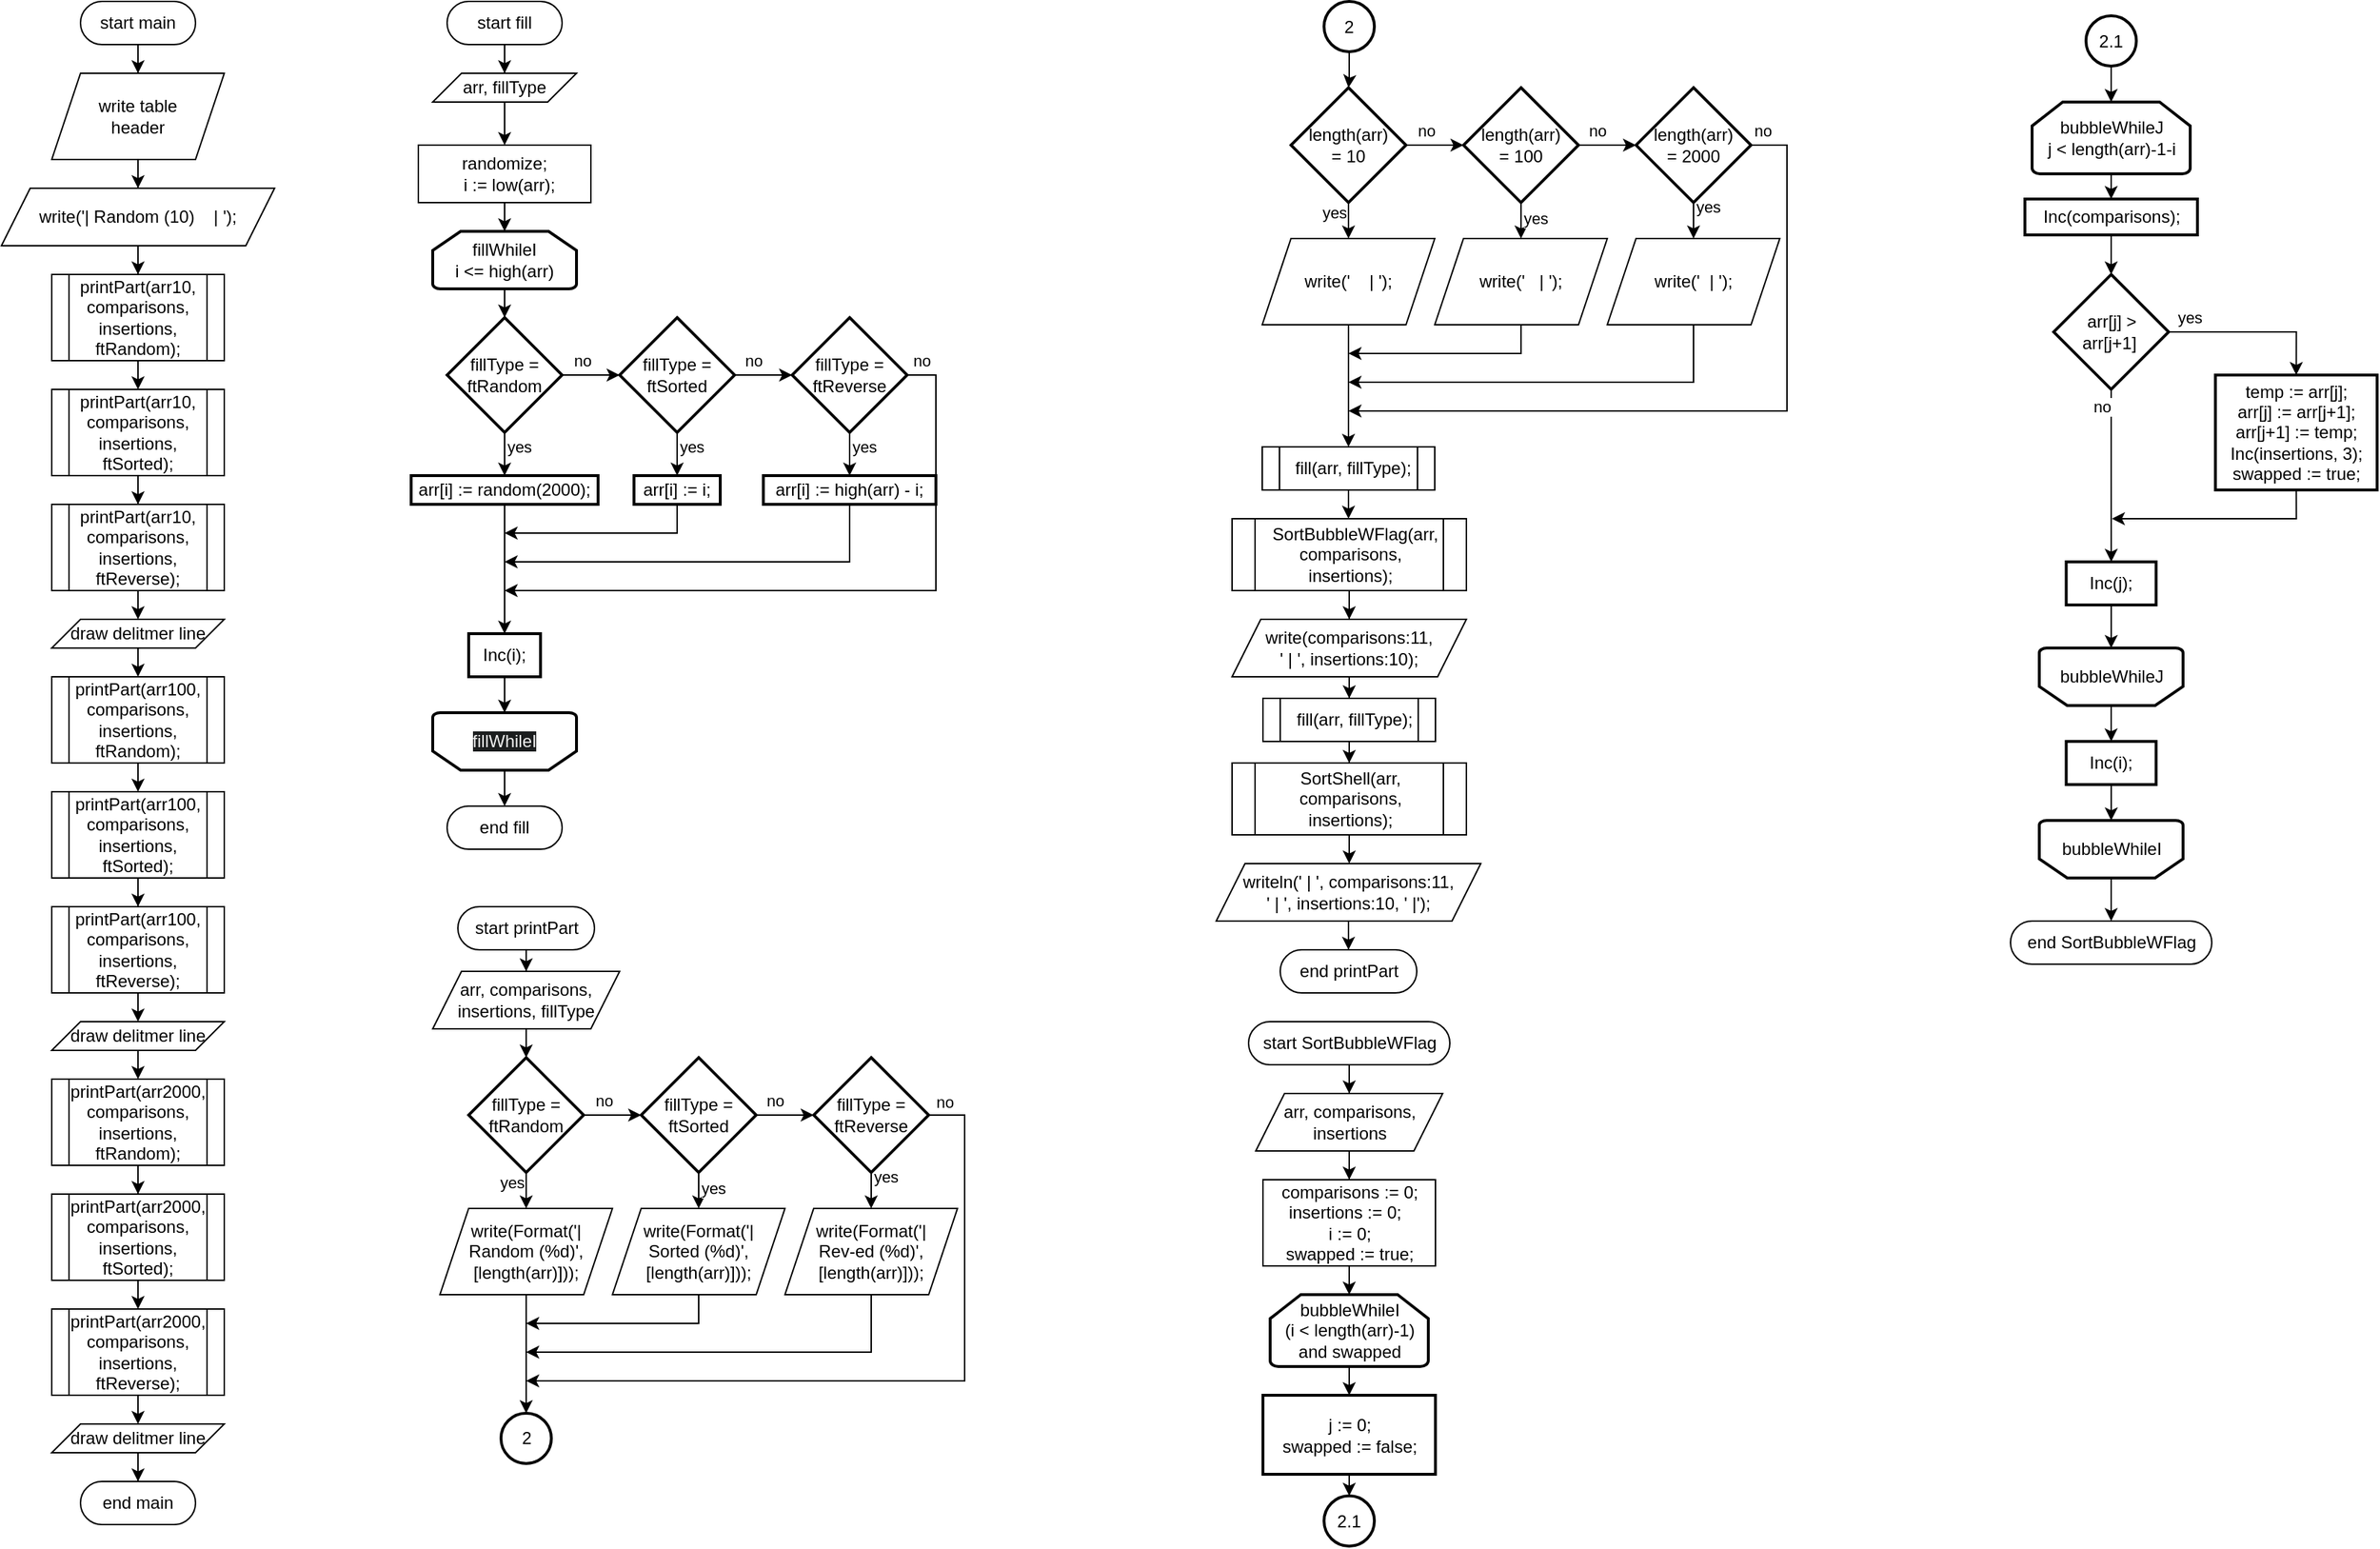 <mxfile version="24.7.17">
  <diagram name="Page-1" id="1vEHx4_HzecGvx-od_U_">
    <mxGraphModel dx="1640" dy="1351" grid="1" gridSize="10" guides="1" tooltips="1" connect="1" arrows="1" fold="1" page="1" pageScale="1" pageWidth="850" pageHeight="1100" math="0" shadow="0">
      <root>
        <mxCell id="0" />
        <mxCell id="1" parent="0" />
        <mxCell id="7Oa1Ej6_2Gg9YlCHLcrd-3" value="" style="edgeStyle=orthogonalEdgeStyle;rounded=0;orthogonalLoop=1;jettySize=auto;html=1;" edge="1" parent="1" source="7Oa1Ej6_2Gg9YlCHLcrd-1" target="7Oa1Ej6_2Gg9YlCHLcrd-2">
          <mxGeometry relative="1" as="geometry" />
        </mxCell>
        <mxCell id="7Oa1Ej6_2Gg9YlCHLcrd-1" value="start main" style="html=1;dashed=0;whiteSpace=wrap;shape=mxgraph.dfd.start" vertex="1" parent="1">
          <mxGeometry x="65" y="20" width="80" height="30" as="geometry" />
        </mxCell>
        <mxCell id="7Oa1Ej6_2Gg9YlCHLcrd-5" value="" style="edgeStyle=orthogonalEdgeStyle;rounded=0;orthogonalLoop=1;jettySize=auto;html=1;" edge="1" parent="1" source="7Oa1Ej6_2Gg9YlCHLcrd-2" target="7Oa1Ej6_2Gg9YlCHLcrd-4">
          <mxGeometry relative="1" as="geometry" />
        </mxCell>
        <mxCell id="7Oa1Ej6_2Gg9YlCHLcrd-2" value="write table&lt;div&gt;header&lt;/div&gt;" style="shape=parallelogram;perimeter=parallelogramPerimeter;whiteSpace=wrap;html=1;fixedSize=1;" vertex="1" parent="1">
          <mxGeometry x="45" y="70" width="120" height="60" as="geometry" />
        </mxCell>
        <mxCell id="7Oa1Ej6_2Gg9YlCHLcrd-34" value="" style="edgeStyle=orthogonalEdgeStyle;rounded=0;orthogonalLoop=1;jettySize=auto;html=1;" edge="1" parent="1" source="7Oa1Ej6_2Gg9YlCHLcrd-4" target="7Oa1Ej6_2Gg9YlCHLcrd-33">
          <mxGeometry relative="1" as="geometry" />
        </mxCell>
        <mxCell id="7Oa1Ej6_2Gg9YlCHLcrd-4" value="&lt;div&gt;write(&#39;| Random (10)&amp;nbsp; &amp;nbsp; | &#39;);&lt;/div&gt;" style="shape=parallelogram;perimeter=parallelogramPerimeter;whiteSpace=wrap;html=1;fixedSize=1;" vertex="1" parent="1">
          <mxGeometry x="10" y="150" width="190" height="40" as="geometry" />
        </mxCell>
        <mxCell id="7Oa1Ej6_2Gg9YlCHLcrd-33" value="&lt;div&gt;printPart(arr10, comparisons, insertions, ftRandom);&lt;/div&gt;" style="shape=process;whiteSpace=wrap;html=1;backgroundOutline=1;" vertex="1" parent="1">
          <mxGeometry x="45" y="210" width="120" height="60" as="geometry" />
        </mxCell>
        <mxCell id="7Oa1Ej6_2Gg9YlCHLcrd-35" value="" style="edgeStyle=orthogonalEdgeStyle;rounded=0;orthogonalLoop=1;jettySize=auto;html=1;entryX=0.5;entryY=0;entryDx=0;entryDy=0;" edge="1" parent="1" target="7Oa1Ej6_2Gg9YlCHLcrd-36">
          <mxGeometry relative="1" as="geometry">
            <mxPoint x="105" y="270" as="sourcePoint" />
          </mxGeometry>
        </mxCell>
        <mxCell id="7Oa1Ej6_2Gg9YlCHLcrd-52" value="" style="edgeStyle=orthogonalEdgeStyle;rounded=0;orthogonalLoop=1;jettySize=auto;html=1;" edge="1" parent="1" source="7Oa1Ej6_2Gg9YlCHLcrd-36" target="7Oa1Ej6_2Gg9YlCHLcrd-38">
          <mxGeometry relative="1" as="geometry" />
        </mxCell>
        <mxCell id="7Oa1Ej6_2Gg9YlCHLcrd-36" value="&lt;div&gt;printPart(arr10, comparisons, insertions, ftSorted);&lt;/div&gt;" style="shape=process;whiteSpace=wrap;html=1;backgroundOutline=1;" vertex="1" parent="1">
          <mxGeometry x="45" y="290" width="120" height="60" as="geometry" />
        </mxCell>
        <mxCell id="7Oa1Ej6_2Gg9YlCHLcrd-64" style="edgeStyle=orthogonalEdgeStyle;rounded=0;orthogonalLoop=1;jettySize=auto;html=1;exitX=0.5;exitY=1;exitDx=0;exitDy=0;entryX=0.5;entryY=0;entryDx=0;entryDy=0;" edge="1" parent="1" source="7Oa1Ej6_2Gg9YlCHLcrd-38" target="7Oa1Ej6_2Gg9YlCHLcrd-62">
          <mxGeometry relative="1" as="geometry" />
        </mxCell>
        <mxCell id="7Oa1Ej6_2Gg9YlCHLcrd-38" value="&lt;div&gt;printPart(arr10, comparisons, insertions, ftReverse);&lt;/div&gt;" style="shape=process;whiteSpace=wrap;html=1;backgroundOutline=1;" vertex="1" parent="1">
          <mxGeometry x="45" y="370" width="120" height="60" as="geometry" />
        </mxCell>
        <mxCell id="7Oa1Ej6_2Gg9YlCHLcrd-40" value="&lt;div&gt;printPart(arr100, comparisons, insertions, ftRandom);&lt;/div&gt;" style="shape=process;whiteSpace=wrap;html=1;backgroundOutline=1;" vertex="1" parent="1">
          <mxGeometry x="45" y="490" width="120" height="60" as="geometry" />
        </mxCell>
        <mxCell id="7Oa1Ej6_2Gg9YlCHLcrd-59" value="" style="edgeStyle=orthogonalEdgeStyle;rounded=0;orthogonalLoop=1;jettySize=auto;html=1;" edge="1" parent="1" source="7Oa1Ej6_2Gg9YlCHLcrd-42" target="7Oa1Ej6_2Gg9YlCHLcrd-44">
          <mxGeometry relative="1" as="geometry" />
        </mxCell>
        <mxCell id="7Oa1Ej6_2Gg9YlCHLcrd-42" value="&lt;div&gt;printPart(arr100, comparisons, insertions, ftSorted);&lt;/div&gt;" style="shape=process;whiteSpace=wrap;html=1;backgroundOutline=1;" vertex="1" parent="1">
          <mxGeometry x="45" y="570" width="120" height="60" as="geometry" />
        </mxCell>
        <mxCell id="7Oa1Ej6_2Gg9YlCHLcrd-44" value="&lt;div&gt;printPart(arr100, comparisons, insertions, ftReverse);&lt;/div&gt;" style="shape=process;whiteSpace=wrap;html=1;backgroundOutline=1;" vertex="1" parent="1">
          <mxGeometry x="45" y="650" width="120" height="60" as="geometry" />
        </mxCell>
        <mxCell id="7Oa1Ej6_2Gg9YlCHLcrd-61" value="" style="edgeStyle=orthogonalEdgeStyle;rounded=0;orthogonalLoop=1;jettySize=auto;html=1;" edge="1" parent="1" source="7Oa1Ej6_2Gg9YlCHLcrd-46" target="7Oa1Ej6_2Gg9YlCHLcrd-48">
          <mxGeometry relative="1" as="geometry" />
        </mxCell>
        <mxCell id="7Oa1Ej6_2Gg9YlCHLcrd-46" value="&lt;div&gt;printPart(arr2000, comparisons, insertions, ftRandom);&lt;/div&gt;" style="shape=process;whiteSpace=wrap;html=1;backgroundOutline=1;" vertex="1" parent="1">
          <mxGeometry x="45" y="770" width="120" height="60" as="geometry" />
        </mxCell>
        <mxCell id="7Oa1Ej6_2Gg9YlCHLcrd-71" style="edgeStyle=orthogonalEdgeStyle;rounded=0;orthogonalLoop=1;jettySize=auto;html=1;exitX=0.5;exitY=1;exitDx=0;exitDy=0;entryX=0.5;entryY=0;entryDx=0;entryDy=0;" edge="1" parent="1" source="7Oa1Ej6_2Gg9YlCHLcrd-48" target="7Oa1Ej6_2Gg9YlCHLcrd-50">
          <mxGeometry relative="1" as="geometry" />
        </mxCell>
        <mxCell id="7Oa1Ej6_2Gg9YlCHLcrd-48" value="&lt;div&gt;printPart(arr2000, comparisons, insertions, ftSorted);&lt;/div&gt;" style="shape=process;whiteSpace=wrap;html=1;backgroundOutline=1;" vertex="1" parent="1">
          <mxGeometry x="45" y="850" width="120" height="60" as="geometry" />
        </mxCell>
        <mxCell id="7Oa1Ej6_2Gg9YlCHLcrd-70" style="edgeStyle=orthogonalEdgeStyle;rounded=0;orthogonalLoop=1;jettySize=auto;html=1;exitX=0.5;exitY=1;exitDx=0;exitDy=0;entryX=0.5;entryY=0;entryDx=0;entryDy=0;" edge="1" parent="1" source="7Oa1Ej6_2Gg9YlCHLcrd-50" target="7Oa1Ej6_2Gg9YlCHLcrd-69">
          <mxGeometry relative="1" as="geometry" />
        </mxCell>
        <mxCell id="7Oa1Ej6_2Gg9YlCHLcrd-50" value="&lt;div&gt;printPart(arr2000, comparisons, insertions, ftReverse);&lt;/div&gt;" style="shape=process;whiteSpace=wrap;html=1;backgroundOutline=1;" vertex="1" parent="1">
          <mxGeometry x="45" y="930" width="120" height="60" as="geometry" />
        </mxCell>
        <mxCell id="7Oa1Ej6_2Gg9YlCHLcrd-51" style="edgeStyle=orthogonalEdgeStyle;rounded=0;orthogonalLoop=1;jettySize=auto;html=1;exitX=0.5;exitY=1;exitDx=0;exitDy=0;" edge="1" parent="1" source="7Oa1Ej6_2Gg9YlCHLcrd-36" target="7Oa1Ej6_2Gg9YlCHLcrd-36">
          <mxGeometry relative="1" as="geometry" />
        </mxCell>
        <mxCell id="7Oa1Ej6_2Gg9YlCHLcrd-58" style="edgeStyle=orthogonalEdgeStyle;rounded=0;orthogonalLoop=1;jettySize=auto;html=1;exitX=0.5;exitY=1;exitDx=0;exitDy=0;entryX=0.5;entryY=0;entryDx=0;entryDy=0;" edge="1" parent="1" target="7Oa1Ej6_2Gg9YlCHLcrd-42">
          <mxGeometry relative="1" as="geometry">
            <mxPoint x="105" y="550" as="sourcePoint" />
          </mxGeometry>
        </mxCell>
        <mxCell id="7Oa1Ej6_2Gg9YlCHLcrd-65" style="edgeStyle=orthogonalEdgeStyle;rounded=0;orthogonalLoop=1;jettySize=auto;html=1;exitX=0.5;exitY=1;exitDx=0;exitDy=0;entryX=0.5;entryY=0;entryDx=0;entryDy=0;" edge="1" parent="1" source="7Oa1Ej6_2Gg9YlCHLcrd-62" target="7Oa1Ej6_2Gg9YlCHLcrd-40">
          <mxGeometry relative="1" as="geometry" />
        </mxCell>
        <mxCell id="7Oa1Ej6_2Gg9YlCHLcrd-62" value="draw delitmer line" style="shape=parallelogram;perimeter=parallelogramPerimeter;whiteSpace=wrap;html=1;fixedSize=1;" vertex="1" parent="1">
          <mxGeometry x="45" y="450" width="120" height="20" as="geometry" />
        </mxCell>
        <mxCell id="7Oa1Ej6_2Gg9YlCHLcrd-68" style="edgeStyle=orthogonalEdgeStyle;rounded=0;orthogonalLoop=1;jettySize=auto;html=1;exitX=0.5;exitY=1;exitDx=0;exitDy=0;entryX=0.5;entryY=0;entryDx=0;entryDy=0;" edge="1" parent="1" source="7Oa1Ej6_2Gg9YlCHLcrd-66" target="7Oa1Ej6_2Gg9YlCHLcrd-46">
          <mxGeometry relative="1" as="geometry" />
        </mxCell>
        <mxCell id="7Oa1Ej6_2Gg9YlCHLcrd-66" value="draw delitmer line" style="shape=parallelogram;perimeter=parallelogramPerimeter;whiteSpace=wrap;html=1;fixedSize=1;" vertex="1" parent="1">
          <mxGeometry x="45" y="730" width="120" height="20" as="geometry" />
        </mxCell>
        <mxCell id="7Oa1Ej6_2Gg9YlCHLcrd-67" style="edgeStyle=orthogonalEdgeStyle;rounded=0;orthogonalLoop=1;jettySize=auto;html=1;exitX=0.5;exitY=1;exitDx=0;exitDy=0;entryX=0.5;entryY=0;entryDx=0;entryDy=0;" edge="1" parent="1" source="7Oa1Ej6_2Gg9YlCHLcrd-44" target="7Oa1Ej6_2Gg9YlCHLcrd-66">
          <mxGeometry relative="1" as="geometry" />
        </mxCell>
        <mxCell id="7Oa1Ej6_2Gg9YlCHLcrd-73" value="" style="edgeStyle=orthogonalEdgeStyle;rounded=0;orthogonalLoop=1;jettySize=auto;html=1;" edge="1" parent="1" source="7Oa1Ej6_2Gg9YlCHLcrd-69" target="7Oa1Ej6_2Gg9YlCHLcrd-72">
          <mxGeometry relative="1" as="geometry" />
        </mxCell>
        <mxCell id="7Oa1Ej6_2Gg9YlCHLcrd-69" value="draw delitmer line" style="shape=parallelogram;perimeter=parallelogramPerimeter;whiteSpace=wrap;html=1;fixedSize=1;" vertex="1" parent="1">
          <mxGeometry x="45" y="1010" width="120" height="20" as="geometry" />
        </mxCell>
        <mxCell id="7Oa1Ej6_2Gg9YlCHLcrd-72" value="end main" style="html=1;dashed=0;whiteSpace=wrap;shape=mxgraph.dfd.start" vertex="1" parent="1">
          <mxGeometry x="65" y="1050" width="80" height="30" as="geometry" />
        </mxCell>
        <mxCell id="7Oa1Ej6_2Gg9YlCHLcrd-77" value="" style="edgeStyle=orthogonalEdgeStyle;rounded=0;orthogonalLoop=1;jettySize=auto;html=1;" edge="1" parent="1" source="7Oa1Ej6_2Gg9YlCHLcrd-109" target="7Oa1Ej6_2Gg9YlCHLcrd-76">
          <mxGeometry relative="1" as="geometry" />
        </mxCell>
        <mxCell id="7Oa1Ej6_2Gg9YlCHLcrd-74" value="start fill" style="html=1;dashed=0;whiteSpace=wrap;shape=mxgraph.dfd.start" vertex="1" parent="1">
          <mxGeometry x="320" y="20" width="80" height="30" as="geometry" />
        </mxCell>
        <mxCell id="7Oa1Ej6_2Gg9YlCHLcrd-75" value="end fill" style="html=1;dashed=0;whiteSpace=wrap;shape=mxgraph.dfd.start" vertex="1" parent="1">
          <mxGeometry x="320" y="580" width="80" height="30" as="geometry" />
        </mxCell>
        <mxCell id="7Oa1Ej6_2Gg9YlCHLcrd-80" value="" style="edgeStyle=orthogonalEdgeStyle;rounded=0;orthogonalLoop=1;jettySize=auto;html=1;" edge="1" parent="1" source="7Oa1Ej6_2Gg9YlCHLcrd-76" target="7Oa1Ej6_2Gg9YlCHLcrd-79">
          <mxGeometry relative="1" as="geometry" />
        </mxCell>
        <mxCell id="7Oa1Ej6_2Gg9YlCHLcrd-76" value="randomize;&lt;div&gt;&lt;div&gt;&amp;nbsp; i := low(arr);&lt;/div&gt;&lt;/div&gt;" style="whiteSpace=wrap;html=1;dashed=0;" vertex="1" parent="1">
          <mxGeometry x="300" y="120" width="120" height="40" as="geometry" />
        </mxCell>
        <mxCell id="7Oa1Ej6_2Gg9YlCHLcrd-86" value="" style="edgeStyle=orthogonalEdgeStyle;rounded=0;orthogonalLoop=1;jettySize=auto;html=1;" edge="1" parent="1" source="7Oa1Ej6_2Gg9YlCHLcrd-79" target="7Oa1Ej6_2Gg9YlCHLcrd-85">
          <mxGeometry relative="1" as="geometry" />
        </mxCell>
        <mxCell id="7Oa1Ej6_2Gg9YlCHLcrd-79" value="&lt;div&gt;fillWhileI&lt;/div&gt;&lt;div&gt;i &amp;lt;= high(arr)&lt;/div&gt;" style="strokeWidth=2;html=1;shape=mxgraph.flowchart.loop_limit;whiteSpace=wrap;" vertex="1" parent="1">
          <mxGeometry x="310" y="180" width="100" height="40" as="geometry" />
        </mxCell>
        <mxCell id="7Oa1Ej6_2Gg9YlCHLcrd-84" value="" style="group" vertex="1" connectable="0" parent="1">
          <mxGeometry x="310" y="515" width="100" height="40" as="geometry" />
        </mxCell>
        <mxCell id="7Oa1Ej6_2Gg9YlCHLcrd-81" value="" style="strokeWidth=2;html=1;shape=mxgraph.flowchart.loop_limit;whiteSpace=wrap;rotation=-180;" vertex="1" parent="7Oa1Ej6_2Gg9YlCHLcrd-84">
          <mxGeometry width="100" height="40" as="geometry" />
        </mxCell>
        <mxCell id="7Oa1Ej6_2Gg9YlCHLcrd-82" value="&lt;span style=&quot;color: rgb(240, 240, 240); font-family: Helvetica; font-size: 12px; font-style: normal; font-variant-ligatures: normal; font-variant-caps: normal; font-weight: 400; letter-spacing: normal; orphans: 2; text-indent: 0px; text-transform: none; widows: 2; word-spacing: 0px; -webkit-text-stroke-width: 0px; white-space: normal; background-color: rgb(27, 29, 30); text-decoration-thickness: initial; text-decoration-style: initial; text-decoration-color: initial; float: none; display: inline !important;&quot;&gt;fillWhileI&lt;/span&gt;" style="text;whiteSpace=wrap;html=1;align=center;verticalAlign=middle;" vertex="1" parent="7Oa1Ej6_2Gg9YlCHLcrd-84">
          <mxGeometry width="100" height="40" as="geometry" />
        </mxCell>
        <mxCell id="7Oa1Ej6_2Gg9YlCHLcrd-88" value="yes" style="edgeStyle=orthogonalEdgeStyle;rounded=0;orthogonalLoop=1;jettySize=auto;html=1;" edge="1" parent="1" source="7Oa1Ej6_2Gg9YlCHLcrd-85" target="7Oa1Ej6_2Gg9YlCHLcrd-87">
          <mxGeometry x="0.2" y="10" relative="1" as="geometry">
            <mxPoint as="offset" />
          </mxGeometry>
        </mxCell>
        <mxCell id="7Oa1Ej6_2Gg9YlCHLcrd-90" value="no" style="edgeStyle=orthogonalEdgeStyle;rounded=0;orthogonalLoop=1;jettySize=auto;html=1;" edge="1" parent="1" source="7Oa1Ej6_2Gg9YlCHLcrd-85" target="7Oa1Ej6_2Gg9YlCHLcrd-89">
          <mxGeometry x="-0.333" y="10" relative="1" as="geometry">
            <mxPoint as="offset" />
          </mxGeometry>
        </mxCell>
        <mxCell id="7Oa1Ej6_2Gg9YlCHLcrd-85" value="fillType =&lt;div&gt;&lt;span style=&quot;background-color: initial;&quot;&gt;ftRandom&lt;/span&gt;&lt;/div&gt;" style="rhombus;whiteSpace=wrap;html=1;strokeWidth=2;" vertex="1" parent="1">
          <mxGeometry x="320" y="240" width="80" height="80" as="geometry" />
        </mxCell>
        <mxCell id="7Oa1Ej6_2Gg9YlCHLcrd-101" value="" style="edgeStyle=orthogonalEdgeStyle;rounded=0;orthogonalLoop=1;jettySize=auto;html=1;" edge="1" parent="1" source="7Oa1Ej6_2Gg9YlCHLcrd-87" target="7Oa1Ej6_2Gg9YlCHLcrd-100">
          <mxGeometry relative="1" as="geometry" />
        </mxCell>
        <mxCell id="7Oa1Ej6_2Gg9YlCHLcrd-87" value="arr[i] := random(2000);" style="whiteSpace=wrap;html=1;strokeWidth=2;" vertex="1" parent="1">
          <mxGeometry x="295" y="350" width="130" height="20" as="geometry" />
        </mxCell>
        <mxCell id="7Oa1Ej6_2Gg9YlCHLcrd-92" value="" style="edgeStyle=orthogonalEdgeStyle;rounded=0;orthogonalLoop=1;jettySize=auto;html=1;" edge="1" parent="1" source="7Oa1Ej6_2Gg9YlCHLcrd-89" target="7Oa1Ej6_2Gg9YlCHLcrd-91">
          <mxGeometry relative="1" as="geometry" />
        </mxCell>
        <mxCell id="7Oa1Ej6_2Gg9YlCHLcrd-97" value="no" style="edgeLabel;html=1;align=center;verticalAlign=middle;resizable=0;points=[];" vertex="1" connectable="0" parent="7Oa1Ej6_2Gg9YlCHLcrd-92">
          <mxGeometry x="-0.356" y="-3" relative="1" as="geometry">
            <mxPoint y="-13" as="offset" />
          </mxGeometry>
        </mxCell>
        <mxCell id="7Oa1Ej6_2Gg9YlCHLcrd-94" value="" style="edgeStyle=orthogonalEdgeStyle;rounded=0;orthogonalLoop=1;jettySize=auto;html=1;" edge="1" parent="1" source="7Oa1Ej6_2Gg9YlCHLcrd-89" target="7Oa1Ej6_2Gg9YlCHLcrd-93">
          <mxGeometry relative="1" as="geometry" />
        </mxCell>
        <mxCell id="7Oa1Ej6_2Gg9YlCHLcrd-98" value="yes" style="edgeLabel;html=1;align=center;verticalAlign=middle;resizable=0;points=[];" vertex="1" connectable="0" parent="7Oa1Ej6_2Gg9YlCHLcrd-94">
          <mxGeometry x="-0.831" y="1" relative="1" as="geometry">
            <mxPoint x="9" y="6" as="offset" />
          </mxGeometry>
        </mxCell>
        <mxCell id="7Oa1Ej6_2Gg9YlCHLcrd-89" value="fillType =&lt;div&gt;ftSorted&lt;br&gt;&lt;/div&gt;" style="rhombus;whiteSpace=wrap;html=1;strokeWidth=2;" vertex="1" parent="1">
          <mxGeometry x="440" y="240" width="80" height="80" as="geometry" />
        </mxCell>
        <mxCell id="7Oa1Ej6_2Gg9YlCHLcrd-96" value="" style="edgeStyle=orthogonalEdgeStyle;rounded=0;orthogonalLoop=1;jettySize=auto;html=1;" edge="1" parent="1" source="7Oa1Ej6_2Gg9YlCHLcrd-91" target="7Oa1Ej6_2Gg9YlCHLcrd-95">
          <mxGeometry relative="1" as="geometry" />
        </mxCell>
        <mxCell id="7Oa1Ej6_2Gg9YlCHLcrd-99" value="yes" style="edgeLabel;html=1;align=center;verticalAlign=middle;resizable=0;points=[];" vertex="1" connectable="0" parent="7Oa1Ej6_2Gg9YlCHLcrd-96">
          <mxGeometry x="0.277" y="2" relative="1" as="geometry">
            <mxPoint x="8" y="-2" as="offset" />
          </mxGeometry>
        </mxCell>
        <mxCell id="7Oa1Ej6_2Gg9YlCHLcrd-110" style="edgeStyle=orthogonalEdgeStyle;rounded=0;orthogonalLoop=1;jettySize=auto;html=1;exitX=1;exitY=0.5;exitDx=0;exitDy=0;" edge="1" parent="1" source="7Oa1Ej6_2Gg9YlCHLcrd-91">
          <mxGeometry relative="1" as="geometry">
            <mxPoint x="360" y="430" as="targetPoint" />
            <Array as="points">
              <mxPoint x="660" y="280" />
              <mxPoint x="660" y="430" />
            </Array>
          </mxGeometry>
        </mxCell>
        <mxCell id="7Oa1Ej6_2Gg9YlCHLcrd-160" value="no" style="edgeLabel;html=1;align=center;verticalAlign=middle;resizable=0;points=[];" vertex="1" connectable="0" parent="7Oa1Ej6_2Gg9YlCHLcrd-110">
          <mxGeometry x="-0.96" y="-2" relative="1" as="geometry">
            <mxPoint y="-12" as="offset" />
          </mxGeometry>
        </mxCell>
        <mxCell id="7Oa1Ej6_2Gg9YlCHLcrd-91" value="fillType =&lt;div&gt;ftReverse&lt;br&gt;&lt;/div&gt;" style="rhombus;whiteSpace=wrap;html=1;strokeWidth=2;" vertex="1" parent="1">
          <mxGeometry x="560" y="240" width="80" height="80" as="geometry" />
        </mxCell>
        <mxCell id="7Oa1Ej6_2Gg9YlCHLcrd-102" style="edgeStyle=orthogonalEdgeStyle;rounded=0;orthogonalLoop=1;jettySize=auto;html=1;exitX=0.5;exitY=1;exitDx=0;exitDy=0;" edge="1" parent="1" source="7Oa1Ej6_2Gg9YlCHLcrd-93">
          <mxGeometry relative="1" as="geometry">
            <mxPoint x="360" y="390" as="targetPoint" />
            <Array as="points">
              <mxPoint x="480" y="390" />
            </Array>
          </mxGeometry>
        </mxCell>
        <mxCell id="7Oa1Ej6_2Gg9YlCHLcrd-93" value="arr[i] := i;" style="whiteSpace=wrap;html=1;strokeWidth=2;" vertex="1" parent="1">
          <mxGeometry x="450" y="350" width="60" height="20" as="geometry" />
        </mxCell>
        <mxCell id="7Oa1Ej6_2Gg9YlCHLcrd-103" style="edgeStyle=orthogonalEdgeStyle;rounded=0;orthogonalLoop=1;jettySize=auto;html=1;exitX=0.5;exitY=1;exitDx=0;exitDy=0;" edge="1" parent="1" source="7Oa1Ej6_2Gg9YlCHLcrd-95">
          <mxGeometry relative="1" as="geometry">
            <mxPoint x="360" y="410" as="targetPoint" />
            <Array as="points">
              <mxPoint x="600" y="410" />
            </Array>
          </mxGeometry>
        </mxCell>
        <mxCell id="7Oa1Ej6_2Gg9YlCHLcrd-95" value="arr[i] := high(arr) - i;" style="whiteSpace=wrap;html=1;strokeWidth=2;" vertex="1" parent="1">
          <mxGeometry x="540" y="350" width="120" height="20" as="geometry" />
        </mxCell>
        <mxCell id="7Oa1Ej6_2Gg9YlCHLcrd-104" value="" style="edgeStyle=orthogonalEdgeStyle;rounded=0;orthogonalLoop=1;jettySize=auto;html=1;" edge="1" parent="1" source="7Oa1Ej6_2Gg9YlCHLcrd-100" target="7Oa1Ej6_2Gg9YlCHLcrd-82">
          <mxGeometry relative="1" as="geometry" />
        </mxCell>
        <mxCell id="7Oa1Ej6_2Gg9YlCHLcrd-100" value="Inc(i);" style="whiteSpace=wrap;html=1;strokeWidth=2;" vertex="1" parent="1">
          <mxGeometry x="335" y="460" width="50" height="30" as="geometry" />
        </mxCell>
        <mxCell id="7Oa1Ej6_2Gg9YlCHLcrd-105" value="" style="edgeStyle=orthogonalEdgeStyle;rounded=0;orthogonalLoop=1;jettySize=auto;html=1;" edge="1" parent="1" source="7Oa1Ej6_2Gg9YlCHLcrd-82" target="7Oa1Ej6_2Gg9YlCHLcrd-75">
          <mxGeometry relative="1" as="geometry" />
        </mxCell>
        <mxCell id="7Oa1Ej6_2Gg9YlCHLcrd-112" value="" style="edgeStyle=orthogonalEdgeStyle;rounded=0;orthogonalLoop=1;jettySize=auto;html=1;" edge="1" parent="1" source="7Oa1Ej6_2Gg9YlCHLcrd-106" target="7Oa1Ej6_2Gg9YlCHLcrd-111">
          <mxGeometry relative="1" as="geometry" />
        </mxCell>
        <mxCell id="7Oa1Ej6_2Gg9YlCHLcrd-106" value="start printPart" style="html=1;dashed=0;whiteSpace=wrap;shape=mxgraph.dfd.start" vertex="1" parent="1">
          <mxGeometry x="327.5" y="650" width="95" height="30" as="geometry" />
        </mxCell>
        <mxCell id="7Oa1Ej6_2Gg9YlCHLcrd-107" value="end printPart" style="html=1;dashed=0;whiteSpace=wrap;shape=mxgraph.dfd.start" vertex="1" parent="1">
          <mxGeometry x="899.5" y="680" width="95" height="30" as="geometry" />
        </mxCell>
        <mxCell id="7Oa1Ej6_2Gg9YlCHLcrd-108" value="" style="edgeStyle=orthogonalEdgeStyle;rounded=0;orthogonalLoop=1;jettySize=auto;html=1;" edge="1" parent="1" source="7Oa1Ej6_2Gg9YlCHLcrd-74" target="7Oa1Ej6_2Gg9YlCHLcrd-109">
          <mxGeometry relative="1" as="geometry">
            <mxPoint x="360" y="50" as="sourcePoint" />
            <mxPoint x="365" y="171" as="targetPoint" />
          </mxGeometry>
        </mxCell>
        <mxCell id="7Oa1Ej6_2Gg9YlCHLcrd-109" value="arr,&amp;nbsp;fillType" style="shape=parallelogram;perimeter=parallelogramPerimeter;whiteSpace=wrap;html=1;fixedSize=1;" vertex="1" parent="1">
          <mxGeometry x="310" y="70" width="100" height="20" as="geometry" />
        </mxCell>
        <mxCell id="7Oa1Ej6_2Gg9YlCHLcrd-133" value="" style="edgeStyle=orthogonalEdgeStyle;rounded=0;orthogonalLoop=1;jettySize=auto;html=1;" edge="1" parent="1" source="7Oa1Ej6_2Gg9YlCHLcrd-111" target="7Oa1Ej6_2Gg9YlCHLcrd-115">
          <mxGeometry relative="1" as="geometry" />
        </mxCell>
        <mxCell id="7Oa1Ej6_2Gg9YlCHLcrd-111" value="arr,&amp;nbsp;comparisons, insertions, fillType" style="shape=parallelogram;perimeter=parallelogramPerimeter;whiteSpace=wrap;html=1;fixedSize=1;" vertex="1" parent="1">
          <mxGeometry x="310" y="695" width="130" height="40" as="geometry" />
        </mxCell>
        <mxCell id="7Oa1Ej6_2Gg9YlCHLcrd-113" value="yes" style="edgeStyle=orthogonalEdgeStyle;rounded=0;orthogonalLoop=1;jettySize=auto;html=1;entryX=0.5;entryY=0;entryDx=0;entryDy=0;" edge="1" parent="1" source="7Oa1Ej6_2Gg9YlCHLcrd-115" target="7Oa1Ej6_2Gg9YlCHLcrd-134">
          <mxGeometry x="0.2" y="10" relative="1" as="geometry">
            <mxPoint as="offset" />
            <mxPoint x="375" y="865" as="targetPoint" />
          </mxGeometry>
        </mxCell>
        <mxCell id="7Oa1Ej6_2Gg9YlCHLcrd-114" value="no" style="edgeStyle=orthogonalEdgeStyle;rounded=0;orthogonalLoop=1;jettySize=auto;html=1;" edge="1" parent="1" source="7Oa1Ej6_2Gg9YlCHLcrd-115" target="7Oa1Ej6_2Gg9YlCHLcrd-122">
          <mxGeometry x="-0.333" y="10" relative="1" as="geometry">
            <mxPoint as="offset" />
          </mxGeometry>
        </mxCell>
        <mxCell id="7Oa1Ej6_2Gg9YlCHLcrd-115" value="fillType =&lt;div&gt;&lt;span style=&quot;background-color: initial;&quot;&gt;ftRandom&lt;/span&gt;&lt;/div&gt;" style="rhombus;whiteSpace=wrap;html=1;strokeWidth=2;" vertex="1" parent="1">
          <mxGeometry x="335" y="755" width="80" height="80" as="geometry" />
        </mxCell>
        <mxCell id="7Oa1Ej6_2Gg9YlCHLcrd-118" value="" style="edgeStyle=orthogonalEdgeStyle;rounded=0;orthogonalLoop=1;jettySize=auto;html=1;" edge="1" parent="1" source="7Oa1Ej6_2Gg9YlCHLcrd-122" target="7Oa1Ej6_2Gg9YlCHLcrd-126">
          <mxGeometry relative="1" as="geometry" />
        </mxCell>
        <mxCell id="7Oa1Ej6_2Gg9YlCHLcrd-119" value="no" style="edgeLabel;html=1;align=center;verticalAlign=middle;resizable=0;points=[];" vertex="1" connectable="0" parent="7Oa1Ej6_2Gg9YlCHLcrd-118">
          <mxGeometry x="-0.356" y="-3" relative="1" as="geometry">
            <mxPoint y="-13" as="offset" />
          </mxGeometry>
        </mxCell>
        <mxCell id="7Oa1Ej6_2Gg9YlCHLcrd-120" value="" style="edgeStyle=orthogonalEdgeStyle;rounded=0;orthogonalLoop=1;jettySize=auto;html=1;entryX=0.5;entryY=0;entryDx=0;entryDy=0;" edge="1" parent="1" source="7Oa1Ej6_2Gg9YlCHLcrd-122" target="7Oa1Ej6_2Gg9YlCHLcrd-136">
          <mxGeometry relative="1" as="geometry">
            <mxPoint x="495" y="865" as="targetPoint" />
          </mxGeometry>
        </mxCell>
        <mxCell id="7Oa1Ej6_2Gg9YlCHLcrd-121" value="yes" style="edgeLabel;html=1;align=center;verticalAlign=middle;resizable=0;points=[];" vertex="1" connectable="0" parent="7Oa1Ej6_2Gg9YlCHLcrd-120">
          <mxGeometry x="-0.831" y="1" relative="1" as="geometry">
            <mxPoint x="9" y="6" as="offset" />
          </mxGeometry>
        </mxCell>
        <mxCell id="7Oa1Ej6_2Gg9YlCHLcrd-122" value="fillType =&lt;div&gt;ftSorted&lt;br&gt;&lt;/div&gt;" style="rhombus;whiteSpace=wrap;html=1;strokeWidth=2;" vertex="1" parent="1">
          <mxGeometry x="455" y="755" width="80" height="80" as="geometry" />
        </mxCell>
        <mxCell id="7Oa1Ej6_2Gg9YlCHLcrd-123" value="" style="edgeStyle=orthogonalEdgeStyle;rounded=0;orthogonalLoop=1;jettySize=auto;html=1;entryX=0.5;entryY=0;entryDx=0;entryDy=0;" edge="1" parent="1" source="7Oa1Ej6_2Gg9YlCHLcrd-126" target="7Oa1Ej6_2Gg9YlCHLcrd-137">
          <mxGeometry relative="1" as="geometry">
            <mxPoint x="615" y="865" as="targetPoint" />
          </mxGeometry>
        </mxCell>
        <mxCell id="7Oa1Ej6_2Gg9YlCHLcrd-124" value="yes" style="edgeLabel;html=1;align=center;verticalAlign=middle;resizable=0;points=[];" vertex="1" connectable="0" parent="7Oa1Ej6_2Gg9YlCHLcrd-123">
          <mxGeometry x="0.277" y="2" relative="1" as="geometry">
            <mxPoint x="8" y="-2" as="offset" />
          </mxGeometry>
        </mxCell>
        <mxCell id="7Oa1Ej6_2Gg9YlCHLcrd-125" style="edgeStyle=orthogonalEdgeStyle;rounded=0;orthogonalLoop=1;jettySize=auto;html=1;exitX=1;exitY=0.5;exitDx=0;exitDy=0;" edge="1" parent="1" source="7Oa1Ej6_2Gg9YlCHLcrd-126">
          <mxGeometry relative="1" as="geometry">
            <mxPoint x="375" y="980" as="targetPoint" />
            <Array as="points">
              <mxPoint x="680" y="795" />
              <mxPoint x="680" y="980" />
              <mxPoint x="375" y="980" />
            </Array>
          </mxGeometry>
        </mxCell>
        <mxCell id="7Oa1Ej6_2Gg9YlCHLcrd-161" value="no" style="edgeLabel;html=1;align=center;verticalAlign=middle;resizable=0;points=[];" vertex="1" connectable="0" parent="7Oa1Ej6_2Gg9YlCHLcrd-125">
          <mxGeometry x="-0.889" y="-2" relative="1" as="geometry">
            <mxPoint x="-12" y="-13" as="offset" />
          </mxGeometry>
        </mxCell>
        <mxCell id="7Oa1Ej6_2Gg9YlCHLcrd-126" value="fillType =&lt;div&gt;ftReverse&lt;br&gt;&lt;/div&gt;" style="rhombus;whiteSpace=wrap;html=1;strokeWidth=2;" vertex="1" parent="1">
          <mxGeometry x="575" y="755" width="80" height="80" as="geometry" />
        </mxCell>
        <mxCell id="7Oa1Ej6_2Gg9YlCHLcrd-127" style="edgeStyle=orthogonalEdgeStyle;rounded=0;orthogonalLoop=1;jettySize=auto;html=1;exitX=0.5;exitY=1;exitDx=0;exitDy=0;" edge="1" parent="1">
          <mxGeometry relative="1" as="geometry">
            <mxPoint x="375" y="940" as="targetPoint" />
            <Array as="points">
              <mxPoint x="495" y="940" />
            </Array>
            <mxPoint x="495" y="920" as="sourcePoint" />
          </mxGeometry>
        </mxCell>
        <mxCell id="7Oa1Ej6_2Gg9YlCHLcrd-129" style="edgeStyle=orthogonalEdgeStyle;rounded=0;orthogonalLoop=1;jettySize=auto;html=1;" edge="1" parent="1">
          <mxGeometry relative="1" as="geometry">
            <mxPoint x="375" y="960" as="targetPoint" />
            <Array as="points">
              <mxPoint x="615" y="960" />
              <mxPoint x="375" y="960" />
            </Array>
            <mxPoint x="615" y="920" as="sourcePoint" />
          </mxGeometry>
        </mxCell>
        <mxCell id="7Oa1Ej6_2Gg9YlCHLcrd-135" value="" style="edgeStyle=orthogonalEdgeStyle;rounded=0;orthogonalLoop=1;jettySize=auto;html=1;entryX=0.5;entryY=0;entryDx=0;entryDy=0;entryPerimeter=0;" edge="1" parent="1" source="7Oa1Ej6_2Gg9YlCHLcrd-134" target="7Oa1Ej6_2Gg9YlCHLcrd-138">
          <mxGeometry relative="1" as="geometry">
            <mxPoint x="375" y="1000" as="targetPoint" />
          </mxGeometry>
        </mxCell>
        <mxCell id="7Oa1Ej6_2Gg9YlCHLcrd-134" value="write(Format(&#39;| Random (%d)&#39;, [length(arr)]));" style="shape=parallelogram;perimeter=parallelogramPerimeter;whiteSpace=wrap;html=1;fixedSize=1;" vertex="1" parent="1">
          <mxGeometry x="315" y="860" width="120" height="60" as="geometry" />
        </mxCell>
        <mxCell id="7Oa1Ej6_2Gg9YlCHLcrd-136" value="write(Format(&#39;|&lt;div&gt;Sorted (%d)&#39;, [length(arr)]));&lt;/div&gt;" style="shape=parallelogram;perimeter=parallelogramPerimeter;whiteSpace=wrap;html=1;fixedSize=1;" vertex="1" parent="1">
          <mxGeometry x="435" y="860" width="120" height="60" as="geometry" />
        </mxCell>
        <mxCell id="7Oa1Ej6_2Gg9YlCHLcrd-137" value="write(Format(&#39;|&lt;div&gt;Rev-ed&amp;nbsp;(%d)&#39;, [length(arr)]));&lt;/div&gt;" style="shape=parallelogram;perimeter=parallelogramPerimeter;whiteSpace=wrap;html=1;fixedSize=1;" vertex="1" parent="1">
          <mxGeometry x="555" y="860" width="120" height="60" as="geometry" />
        </mxCell>
        <mxCell id="7Oa1Ej6_2Gg9YlCHLcrd-138" value="2" style="strokeWidth=2;html=1;shape=mxgraph.flowchart.start_2;whiteSpace=wrap;" vertex="1" parent="1">
          <mxGeometry x="357.5" y="1002.5" width="35" height="35" as="geometry" />
        </mxCell>
        <mxCell id="7Oa1Ej6_2Gg9YlCHLcrd-159" value="" style="edgeStyle=orthogonalEdgeStyle;rounded=0;orthogonalLoop=1;jettySize=auto;html=1;" edge="1" parent="1" source="7Oa1Ej6_2Gg9YlCHLcrd-139" target="7Oa1Ej6_2Gg9YlCHLcrd-142">
          <mxGeometry relative="1" as="geometry" />
        </mxCell>
        <mxCell id="7Oa1Ej6_2Gg9YlCHLcrd-139" value="2" style="strokeWidth=2;html=1;shape=mxgraph.flowchart.start_2;whiteSpace=wrap;" vertex="1" parent="1">
          <mxGeometry x="930" y="20" width="35" height="35" as="geometry" />
        </mxCell>
        <mxCell id="7Oa1Ej6_2Gg9YlCHLcrd-140" value="yes" style="edgeStyle=orthogonalEdgeStyle;rounded=0;orthogonalLoop=1;jettySize=auto;html=1;entryX=0.5;entryY=0;entryDx=0;entryDy=0;" edge="1" parent="1" source="7Oa1Ej6_2Gg9YlCHLcrd-142" target="7Oa1Ej6_2Gg9YlCHLcrd-155">
          <mxGeometry x="0.2" y="10" relative="1" as="geometry">
            <mxPoint as="offset" />
            <mxPoint x="947" y="190" as="targetPoint" />
          </mxGeometry>
        </mxCell>
        <mxCell id="7Oa1Ej6_2Gg9YlCHLcrd-141" value="no" style="edgeStyle=orthogonalEdgeStyle;rounded=0;orthogonalLoop=1;jettySize=auto;html=1;" edge="1" parent="1" source="7Oa1Ej6_2Gg9YlCHLcrd-142" target="7Oa1Ej6_2Gg9YlCHLcrd-147">
          <mxGeometry x="-0.333" y="10" relative="1" as="geometry">
            <mxPoint as="offset" />
          </mxGeometry>
        </mxCell>
        <mxCell id="7Oa1Ej6_2Gg9YlCHLcrd-142" value="&lt;div&gt;length(arr)&lt;br&gt;&lt;/div&gt;= 10" style="rhombus;whiteSpace=wrap;html=1;strokeWidth=2;" vertex="1" parent="1">
          <mxGeometry x="907" y="80" width="80" height="80" as="geometry" />
        </mxCell>
        <mxCell id="7Oa1Ej6_2Gg9YlCHLcrd-143" value="" style="edgeStyle=orthogonalEdgeStyle;rounded=0;orthogonalLoop=1;jettySize=auto;html=1;" edge="1" parent="1" source="7Oa1Ej6_2Gg9YlCHLcrd-147" target="7Oa1Ej6_2Gg9YlCHLcrd-151">
          <mxGeometry relative="1" as="geometry" />
        </mxCell>
        <mxCell id="7Oa1Ej6_2Gg9YlCHLcrd-144" value="no" style="edgeLabel;html=1;align=center;verticalAlign=middle;resizable=0;points=[];" vertex="1" connectable="0" parent="7Oa1Ej6_2Gg9YlCHLcrd-143">
          <mxGeometry x="-0.356" y="-3" relative="1" as="geometry">
            <mxPoint y="-13" as="offset" />
          </mxGeometry>
        </mxCell>
        <mxCell id="7Oa1Ej6_2Gg9YlCHLcrd-145" value="" style="edgeStyle=orthogonalEdgeStyle;rounded=0;orthogonalLoop=1;jettySize=auto;html=1;entryX=0.5;entryY=0;entryDx=0;entryDy=0;" edge="1" parent="1" source="7Oa1Ej6_2Gg9YlCHLcrd-147" target="7Oa1Ej6_2Gg9YlCHLcrd-156">
          <mxGeometry relative="1" as="geometry">
            <mxPoint x="1067" y="190" as="targetPoint" />
          </mxGeometry>
        </mxCell>
        <mxCell id="7Oa1Ej6_2Gg9YlCHLcrd-146" value="yes" style="edgeLabel;html=1;align=center;verticalAlign=middle;resizable=0;points=[];" vertex="1" connectable="0" parent="7Oa1Ej6_2Gg9YlCHLcrd-145">
          <mxGeometry x="-0.831" y="1" relative="1" as="geometry">
            <mxPoint x="9" y="6" as="offset" />
          </mxGeometry>
        </mxCell>
        <mxCell id="7Oa1Ej6_2Gg9YlCHLcrd-147" value="&lt;div&gt;length(arr)&lt;br&gt;&lt;/div&gt;&lt;div&gt;&lt;span style=&quot;background-color: initial;&quot;&gt;=&lt;/span&gt;&lt;span style=&quot;background-color: initial;&quot;&gt;&amp;nbsp;&lt;/span&gt;100&lt;/div&gt;" style="rhombus;whiteSpace=wrap;html=1;strokeWidth=2;" vertex="1" parent="1">
          <mxGeometry x="1027" y="80" width="80" height="80" as="geometry" />
        </mxCell>
        <mxCell id="7Oa1Ej6_2Gg9YlCHLcrd-148" value="" style="edgeStyle=orthogonalEdgeStyle;rounded=0;orthogonalLoop=1;jettySize=auto;html=1;entryX=0.5;entryY=0;entryDx=0;entryDy=0;" edge="1" parent="1" source="7Oa1Ej6_2Gg9YlCHLcrd-151" target="7Oa1Ej6_2Gg9YlCHLcrd-157">
          <mxGeometry relative="1" as="geometry">
            <mxPoint x="1187" y="190" as="targetPoint" />
          </mxGeometry>
        </mxCell>
        <mxCell id="7Oa1Ej6_2Gg9YlCHLcrd-149" value="yes" style="edgeLabel;html=1;align=center;verticalAlign=middle;resizable=0;points=[];" vertex="1" connectable="0" parent="7Oa1Ej6_2Gg9YlCHLcrd-148">
          <mxGeometry x="0.277" y="2" relative="1" as="geometry">
            <mxPoint x="8" y="-2" as="offset" />
          </mxGeometry>
        </mxCell>
        <mxCell id="7Oa1Ej6_2Gg9YlCHLcrd-150" style="edgeStyle=orthogonalEdgeStyle;rounded=0;orthogonalLoop=1;jettySize=auto;html=1;exitX=1;exitY=0.5;exitDx=0;exitDy=0;" edge="1" parent="1" source="7Oa1Ej6_2Gg9YlCHLcrd-151">
          <mxGeometry relative="1" as="geometry">
            <mxPoint x="947" y="305" as="targetPoint" />
            <Array as="points">
              <mxPoint x="1252" y="120" />
              <mxPoint x="1252" y="305" />
              <mxPoint x="947" y="305" />
            </Array>
          </mxGeometry>
        </mxCell>
        <mxCell id="7Oa1Ej6_2Gg9YlCHLcrd-162" value="no" style="edgeLabel;html=1;align=center;verticalAlign=middle;resizable=0;points=[];" vertex="1" connectable="0" parent="7Oa1Ej6_2Gg9YlCHLcrd-150">
          <mxGeometry x="-0.934" y="-3" relative="1" as="geometry">
            <mxPoint x="-9" y="-13" as="offset" />
          </mxGeometry>
        </mxCell>
        <mxCell id="7Oa1Ej6_2Gg9YlCHLcrd-151" value="&lt;div&gt;length(arr)&lt;br&gt;&lt;/div&gt;&lt;div&gt;&lt;span style=&quot;background-color: initial;&quot;&gt;=&lt;/span&gt;&lt;span style=&quot;background-color: initial;&quot;&gt;&amp;nbsp;&lt;/span&gt;2000&lt;/div&gt;" style="rhombus;whiteSpace=wrap;html=1;strokeWidth=2;" vertex="1" parent="1">
          <mxGeometry x="1147" y="80" width="80" height="80" as="geometry" />
        </mxCell>
        <mxCell id="7Oa1Ej6_2Gg9YlCHLcrd-152" style="edgeStyle=orthogonalEdgeStyle;rounded=0;orthogonalLoop=1;jettySize=auto;html=1;exitX=0.5;exitY=1;exitDx=0;exitDy=0;" edge="1" parent="1">
          <mxGeometry relative="1" as="geometry">
            <mxPoint x="947" y="265" as="targetPoint" />
            <Array as="points">
              <mxPoint x="1067" y="265" />
            </Array>
            <mxPoint x="1067" y="245" as="sourcePoint" />
          </mxGeometry>
        </mxCell>
        <mxCell id="7Oa1Ej6_2Gg9YlCHLcrd-153" style="edgeStyle=orthogonalEdgeStyle;rounded=0;orthogonalLoop=1;jettySize=auto;html=1;" edge="1" parent="1">
          <mxGeometry relative="1" as="geometry">
            <mxPoint x="947" y="285" as="targetPoint" />
            <Array as="points">
              <mxPoint x="1187" y="285" />
              <mxPoint x="947" y="285" />
            </Array>
            <mxPoint x="1187" y="245" as="sourcePoint" />
          </mxGeometry>
        </mxCell>
        <mxCell id="7Oa1Ej6_2Gg9YlCHLcrd-154" value="" style="edgeStyle=orthogonalEdgeStyle;rounded=0;orthogonalLoop=1;jettySize=auto;html=1;entryX=0.5;entryY=0;entryDx=0;entryDy=0;" edge="1" parent="1" source="7Oa1Ej6_2Gg9YlCHLcrd-155" target="7Oa1Ej6_2Gg9YlCHLcrd-163">
          <mxGeometry relative="1" as="geometry">
            <mxPoint x="947.0" y="327.5" as="targetPoint" />
          </mxGeometry>
        </mxCell>
        <mxCell id="7Oa1Ej6_2Gg9YlCHLcrd-155" value="write(&#39;&amp;nbsp; &amp;nbsp; | &#39;);" style="shape=parallelogram;perimeter=parallelogramPerimeter;whiteSpace=wrap;html=1;fixedSize=1;" vertex="1" parent="1">
          <mxGeometry x="887" y="185" width="120" height="60" as="geometry" />
        </mxCell>
        <mxCell id="7Oa1Ej6_2Gg9YlCHLcrd-156" value="write(&#39;&amp;nbsp; &amp;nbsp;| &#39;);" style="shape=parallelogram;perimeter=parallelogramPerimeter;whiteSpace=wrap;html=1;fixedSize=1;" vertex="1" parent="1">
          <mxGeometry x="1007" y="185" width="120" height="60" as="geometry" />
        </mxCell>
        <mxCell id="7Oa1Ej6_2Gg9YlCHLcrd-157" value="write(&#39;&amp;nbsp; | &#39;);" style="shape=parallelogram;perimeter=parallelogramPerimeter;whiteSpace=wrap;html=1;fixedSize=1;" vertex="1" parent="1">
          <mxGeometry x="1127" y="185" width="120" height="60" as="geometry" />
        </mxCell>
        <mxCell id="7Oa1Ej6_2Gg9YlCHLcrd-165" value="" style="edgeStyle=orthogonalEdgeStyle;rounded=0;orthogonalLoop=1;jettySize=auto;html=1;" edge="1" parent="1" source="7Oa1Ej6_2Gg9YlCHLcrd-163" target="7Oa1Ej6_2Gg9YlCHLcrd-164">
          <mxGeometry relative="1" as="geometry" />
        </mxCell>
        <mxCell id="7Oa1Ej6_2Gg9YlCHLcrd-163" value="&lt;div&gt;&amp;nbsp; fill(arr, fillType);&lt;/div&gt;" style="shape=process;whiteSpace=wrap;html=1;backgroundOutline=1;" vertex="1" parent="1">
          <mxGeometry x="887" y="330" width="120" height="30" as="geometry" />
        </mxCell>
        <mxCell id="7Oa1Ej6_2Gg9YlCHLcrd-167" value="" style="edgeStyle=orthogonalEdgeStyle;rounded=0;orthogonalLoop=1;jettySize=auto;html=1;" edge="1" parent="1" source="7Oa1Ej6_2Gg9YlCHLcrd-164" target="7Oa1Ej6_2Gg9YlCHLcrd-166">
          <mxGeometry relative="1" as="geometry" />
        </mxCell>
        <mxCell id="7Oa1Ej6_2Gg9YlCHLcrd-164" value="&lt;div&gt;&amp;nbsp; SortBubbleWFlag(arr, comparisons, insertions);&lt;/div&gt;" style="shape=process;whiteSpace=wrap;html=1;backgroundOutline=1;" vertex="1" parent="1">
          <mxGeometry x="866" y="380" width="163" height="50" as="geometry" />
        </mxCell>
        <mxCell id="7Oa1Ej6_2Gg9YlCHLcrd-169" value="" style="edgeStyle=orthogonalEdgeStyle;rounded=0;orthogonalLoop=1;jettySize=auto;html=1;" edge="1" parent="1" source="7Oa1Ej6_2Gg9YlCHLcrd-166" target="7Oa1Ej6_2Gg9YlCHLcrd-168">
          <mxGeometry relative="1" as="geometry" />
        </mxCell>
        <mxCell id="7Oa1Ej6_2Gg9YlCHLcrd-166" value="&lt;div&gt;write(comparisons:11,&lt;/div&gt;&lt;div&gt;&#39; | &#39;, insertions:10);&lt;/div&gt;" style="shape=parallelogram;perimeter=parallelogramPerimeter;whiteSpace=wrap;html=1;fixedSize=1;" vertex="1" parent="1">
          <mxGeometry x="866" y="450" width="163" height="40" as="geometry" />
        </mxCell>
        <mxCell id="7Oa1Ej6_2Gg9YlCHLcrd-171" value="" style="edgeStyle=orthogonalEdgeStyle;rounded=0;orthogonalLoop=1;jettySize=auto;html=1;" edge="1" parent="1" source="7Oa1Ej6_2Gg9YlCHLcrd-168" target="7Oa1Ej6_2Gg9YlCHLcrd-170">
          <mxGeometry relative="1" as="geometry" />
        </mxCell>
        <mxCell id="7Oa1Ej6_2Gg9YlCHLcrd-168" value="&lt;div&gt;&amp;nbsp; fill(arr, fillType);&lt;/div&gt;" style="shape=process;whiteSpace=wrap;html=1;backgroundOutline=1;" vertex="1" parent="1">
          <mxGeometry x="887.5" y="505" width="120" height="30" as="geometry" />
        </mxCell>
        <mxCell id="7Oa1Ej6_2Gg9YlCHLcrd-173" value="" style="edgeStyle=orthogonalEdgeStyle;rounded=0;orthogonalLoop=1;jettySize=auto;html=1;" edge="1" parent="1" source="7Oa1Ej6_2Gg9YlCHLcrd-170" target="7Oa1Ej6_2Gg9YlCHLcrd-172">
          <mxGeometry relative="1" as="geometry" />
        </mxCell>
        <mxCell id="7Oa1Ej6_2Gg9YlCHLcrd-170" value="&lt;div&gt;SortShell(arr, comparisons, insertions);&lt;/div&gt;" style="shape=process;whiteSpace=wrap;html=1;backgroundOutline=1;" vertex="1" parent="1">
          <mxGeometry x="866" y="550" width="163" height="50" as="geometry" />
        </mxCell>
        <mxCell id="7Oa1Ej6_2Gg9YlCHLcrd-174" value="" style="edgeStyle=orthogonalEdgeStyle;rounded=0;orthogonalLoop=1;jettySize=auto;html=1;" edge="1" parent="1" source="7Oa1Ej6_2Gg9YlCHLcrd-172" target="7Oa1Ej6_2Gg9YlCHLcrd-107">
          <mxGeometry relative="1" as="geometry" />
        </mxCell>
        <mxCell id="7Oa1Ej6_2Gg9YlCHLcrd-172" value="&lt;div&gt;writeln(&#39; | &#39;, comparisons:11,&lt;/div&gt;&lt;div&gt;&#39; | &#39;, insertions:10, &#39; |&#39;);&lt;/div&gt;" style="shape=parallelogram;perimeter=parallelogramPerimeter;whiteSpace=wrap;html=1;fixedSize=1;" vertex="1" parent="1">
          <mxGeometry x="855" y="620" width="184" height="40" as="geometry" />
        </mxCell>
        <mxCell id="7Oa1Ej6_2Gg9YlCHLcrd-179" value="" style="edgeStyle=orthogonalEdgeStyle;rounded=0;orthogonalLoop=1;jettySize=auto;html=1;" edge="1" parent="1" source="7Oa1Ej6_2Gg9YlCHLcrd-176" target="7Oa1Ej6_2Gg9YlCHLcrd-178">
          <mxGeometry relative="1" as="geometry" />
        </mxCell>
        <mxCell id="7Oa1Ej6_2Gg9YlCHLcrd-176" value="start SortBubbleWFlag" style="html=1;dashed=0;whiteSpace=wrap;shape=mxgraph.dfd.start" vertex="1" parent="1">
          <mxGeometry x="877.5" y="730" width="140" height="30" as="geometry" />
        </mxCell>
        <mxCell id="7Oa1Ej6_2Gg9YlCHLcrd-177" value="end SortBubbleWFlag" style="html=1;dashed=0;whiteSpace=wrap;shape=mxgraph.dfd.start" vertex="1" parent="1">
          <mxGeometry x="1407.5" y="660" width="140" height="30" as="geometry" />
        </mxCell>
        <mxCell id="7Oa1Ej6_2Gg9YlCHLcrd-182" value="" style="edgeStyle=orthogonalEdgeStyle;rounded=0;orthogonalLoop=1;jettySize=auto;html=1;" edge="1" parent="1" source="7Oa1Ej6_2Gg9YlCHLcrd-178" target="7Oa1Ej6_2Gg9YlCHLcrd-181">
          <mxGeometry relative="1" as="geometry" />
        </mxCell>
        <mxCell id="7Oa1Ej6_2Gg9YlCHLcrd-178" value="&lt;div&gt;&lt;span style=&quot;background-color: initial;&quot;&gt;arr,&amp;nbsp;&lt;/span&gt;&lt;span style=&quot;background-color: initial;&quot;&gt;comparisons, insertions&lt;/span&gt;&lt;br&gt;&lt;/div&gt;" style="shape=parallelogram;perimeter=parallelogramPerimeter;whiteSpace=wrap;html=1;fixedSize=1;" vertex="1" parent="1">
          <mxGeometry x="882.5" y="780" width="130" height="40" as="geometry" />
        </mxCell>
        <mxCell id="7Oa1Ej6_2Gg9YlCHLcrd-184" value="" style="edgeStyle=orthogonalEdgeStyle;rounded=0;orthogonalLoop=1;jettySize=auto;html=1;" edge="1" parent="1" source="7Oa1Ej6_2Gg9YlCHLcrd-181" target="7Oa1Ej6_2Gg9YlCHLcrd-183">
          <mxGeometry relative="1" as="geometry" />
        </mxCell>
        <mxCell id="7Oa1Ej6_2Gg9YlCHLcrd-181" value="&lt;div&gt;comparisons := 0;&lt;/div&gt;&lt;div&gt;insertions := 0;&lt;span style=&quot;background-color: initial;&quot;&gt;&amp;nbsp;&amp;nbsp;&lt;/span&gt;&lt;/div&gt;&lt;div&gt;i := 0;&lt;/div&gt;&lt;div&gt;swapped := true;&lt;/div&gt;" style="whiteSpace=wrap;html=1;" vertex="1" parent="1">
          <mxGeometry x="887.5" y="840" width="120" height="60" as="geometry" />
        </mxCell>
        <mxCell id="7Oa1Ej6_2Gg9YlCHLcrd-190" value="" style="edgeStyle=orthogonalEdgeStyle;rounded=0;orthogonalLoop=1;jettySize=auto;html=1;" edge="1" parent="1" source="7Oa1Ej6_2Gg9YlCHLcrd-183" target="7Oa1Ej6_2Gg9YlCHLcrd-189">
          <mxGeometry relative="1" as="geometry" />
        </mxCell>
        <mxCell id="7Oa1Ej6_2Gg9YlCHLcrd-183" value="&lt;div&gt;bubbleWhileI&lt;/div&gt;&lt;div&gt;(i &amp;lt; length(arr)-1) and&amp;nbsp;swapped&lt;/div&gt;" style="strokeWidth=2;html=1;shape=mxgraph.flowchart.loop_limit;whiteSpace=wrap;" vertex="1" parent="1">
          <mxGeometry x="892.5" y="920" width="110" height="50" as="geometry" />
        </mxCell>
        <mxCell id="7Oa1Ej6_2Gg9YlCHLcrd-185" value="" style="group" vertex="1" connectable="0" parent="1">
          <mxGeometry x="1427.5" y="590" width="100" height="40" as="geometry" />
        </mxCell>
        <mxCell id="7Oa1Ej6_2Gg9YlCHLcrd-186" value="" style="strokeWidth=2;html=1;shape=mxgraph.flowchart.loop_limit;whiteSpace=wrap;rotation=-180;" vertex="1" parent="7Oa1Ej6_2Gg9YlCHLcrd-185">
          <mxGeometry width="100" height="40" as="geometry" />
        </mxCell>
        <mxCell id="7Oa1Ej6_2Gg9YlCHLcrd-187" value="bubbleWhileI" style="text;whiteSpace=wrap;html=1;align=center;verticalAlign=middle;" vertex="1" parent="7Oa1Ej6_2Gg9YlCHLcrd-185">
          <mxGeometry width="100" height="40" as="geometry" />
        </mxCell>
        <mxCell id="7Oa1Ej6_2Gg9YlCHLcrd-189" value="&lt;div&gt;j := 0;&lt;/div&gt;&lt;div&gt;swapped := false;&lt;/div&gt;" style="whiteSpace=wrap;html=1;strokeWidth=2;" vertex="1" parent="1">
          <mxGeometry x="887.5" y="990" width="120" height="55" as="geometry" />
        </mxCell>
        <mxCell id="7Oa1Ej6_2Gg9YlCHLcrd-191" value="2.1" style="strokeWidth=2;html=1;shape=mxgraph.flowchart.start_2;whiteSpace=wrap;" vertex="1" parent="1">
          <mxGeometry x="930" y="1060" width="35" height="35" as="geometry" />
        </mxCell>
        <mxCell id="7Oa1Ej6_2Gg9YlCHLcrd-192" style="edgeStyle=orthogonalEdgeStyle;rounded=0;orthogonalLoop=1;jettySize=auto;html=1;exitX=0.5;exitY=1;exitDx=0;exitDy=0;entryX=0.5;entryY=0;entryDx=0;entryDy=0;entryPerimeter=0;" edge="1" parent="1" source="7Oa1Ej6_2Gg9YlCHLcrd-189" target="7Oa1Ej6_2Gg9YlCHLcrd-191">
          <mxGeometry relative="1" as="geometry" />
        </mxCell>
        <mxCell id="7Oa1Ej6_2Gg9YlCHLcrd-196" value="" style="edgeStyle=orthogonalEdgeStyle;rounded=0;orthogonalLoop=1;jettySize=auto;html=1;" edge="1" parent="1" source="7Oa1Ej6_2Gg9YlCHLcrd-193" target="7Oa1Ej6_2Gg9YlCHLcrd-195">
          <mxGeometry relative="1" as="geometry" />
        </mxCell>
        <mxCell id="7Oa1Ej6_2Gg9YlCHLcrd-193" value="2.1" style="strokeWidth=2;html=1;shape=mxgraph.flowchart.start_2;whiteSpace=wrap;" vertex="1" parent="1">
          <mxGeometry x="1460" y="30" width="35" height="35" as="geometry" />
        </mxCell>
        <mxCell id="7Oa1Ej6_2Gg9YlCHLcrd-198" value="" style="edgeStyle=orthogonalEdgeStyle;rounded=0;orthogonalLoop=1;jettySize=auto;html=1;" edge="1" parent="1" source="7Oa1Ej6_2Gg9YlCHLcrd-195" target="7Oa1Ej6_2Gg9YlCHLcrd-197">
          <mxGeometry relative="1" as="geometry" />
        </mxCell>
        <mxCell id="7Oa1Ej6_2Gg9YlCHLcrd-195" value="&lt;div&gt;bubbleWhileJ&lt;/div&gt;&lt;div&gt;&lt;span style=&quot;text-align: left;&quot;&gt;j &amp;lt; length(arr)-1-i&lt;/span&gt;&lt;br&gt;&lt;/div&gt;" style="strokeWidth=2;html=1;shape=mxgraph.flowchart.loop_limit;whiteSpace=wrap;" vertex="1" parent="1">
          <mxGeometry x="1422.5" y="90" width="110" height="50" as="geometry" />
        </mxCell>
        <mxCell id="7Oa1Ej6_2Gg9YlCHLcrd-200" value="" style="edgeStyle=orthogonalEdgeStyle;rounded=0;orthogonalLoop=1;jettySize=auto;html=1;" edge="1" parent="1" source="7Oa1Ej6_2Gg9YlCHLcrd-197" target="7Oa1Ej6_2Gg9YlCHLcrd-199">
          <mxGeometry relative="1" as="geometry" />
        </mxCell>
        <mxCell id="7Oa1Ej6_2Gg9YlCHLcrd-197" value="&lt;div&gt;Inc(comparisons);&lt;/div&gt;" style="whiteSpace=wrap;html=1;strokeWidth=2;" vertex="1" parent="1">
          <mxGeometry x="1417.5" y="157.5" width="120" height="25" as="geometry" />
        </mxCell>
        <mxCell id="7Oa1Ej6_2Gg9YlCHLcrd-206" value="" style="edgeStyle=orthogonalEdgeStyle;rounded=0;orthogonalLoop=1;jettySize=auto;html=1;" edge="1" parent="1" source="7Oa1Ej6_2Gg9YlCHLcrd-199" target="7Oa1Ej6_2Gg9YlCHLcrd-205">
          <mxGeometry relative="1" as="geometry" />
        </mxCell>
        <mxCell id="7Oa1Ej6_2Gg9YlCHLcrd-210" value="no" style="edgeLabel;html=1;align=center;verticalAlign=middle;resizable=0;points=[];" vertex="1" connectable="0" parent="7Oa1Ej6_2Gg9YlCHLcrd-206">
          <mxGeometry x="-0.804" y="1" relative="1" as="geometry">
            <mxPoint x="-8" as="offset" />
          </mxGeometry>
        </mxCell>
        <mxCell id="7Oa1Ej6_2Gg9YlCHLcrd-208" value="" style="edgeStyle=orthogonalEdgeStyle;rounded=0;orthogonalLoop=1;jettySize=auto;html=1;entryX=0.5;entryY=0;entryDx=0;entryDy=0;" edge="1" parent="1" source="7Oa1Ej6_2Gg9YlCHLcrd-199" target="7Oa1Ej6_2Gg9YlCHLcrd-207">
          <mxGeometry relative="1" as="geometry" />
        </mxCell>
        <mxCell id="7Oa1Ej6_2Gg9YlCHLcrd-209" value="yes" style="edgeLabel;html=1;align=center;verticalAlign=middle;resizable=0;points=[];" vertex="1" connectable="0" parent="7Oa1Ej6_2Gg9YlCHLcrd-208">
          <mxGeometry x="-0.752" y="1" relative="1" as="geometry">
            <mxPoint y="-9" as="offset" />
          </mxGeometry>
        </mxCell>
        <mxCell id="7Oa1Ej6_2Gg9YlCHLcrd-199" value="arr[j] &amp;gt; arr[j+1]&amp;nbsp;" style="rhombus;whiteSpace=wrap;html=1;strokeWidth=2;" vertex="1" parent="1">
          <mxGeometry x="1437.5" y="210" width="80" height="80" as="geometry" />
        </mxCell>
        <mxCell id="7Oa1Ej6_2Gg9YlCHLcrd-201" value="" style="group" vertex="1" connectable="0" parent="1">
          <mxGeometry x="1427.5" y="470" width="100" height="40" as="geometry" />
        </mxCell>
        <mxCell id="7Oa1Ej6_2Gg9YlCHLcrd-202" value="" style="strokeWidth=2;html=1;shape=mxgraph.flowchart.loop_limit;whiteSpace=wrap;rotation=-180;" vertex="1" parent="7Oa1Ej6_2Gg9YlCHLcrd-201">
          <mxGeometry width="100" height="40" as="geometry" />
        </mxCell>
        <mxCell id="7Oa1Ej6_2Gg9YlCHLcrd-203" value="bubbleWhileJ" style="text;whiteSpace=wrap;html=1;align=center;verticalAlign=middle;" vertex="1" parent="7Oa1Ej6_2Gg9YlCHLcrd-201">
          <mxGeometry width="100" height="40" as="geometry" />
        </mxCell>
        <mxCell id="7Oa1Ej6_2Gg9YlCHLcrd-212" value="" style="edgeStyle=orthogonalEdgeStyle;rounded=0;orthogonalLoop=1;jettySize=auto;html=1;" edge="1" parent="1" source="7Oa1Ej6_2Gg9YlCHLcrd-205" target="7Oa1Ej6_2Gg9YlCHLcrd-203">
          <mxGeometry relative="1" as="geometry" />
        </mxCell>
        <mxCell id="7Oa1Ej6_2Gg9YlCHLcrd-205" value="Inc(j);" style="whiteSpace=wrap;html=1;strokeWidth=2;" vertex="1" parent="1">
          <mxGeometry x="1446.25" y="410" width="62.5" height="30" as="geometry" />
        </mxCell>
        <mxCell id="7Oa1Ej6_2Gg9YlCHLcrd-211" style="edgeStyle=orthogonalEdgeStyle;rounded=0;orthogonalLoop=1;jettySize=auto;html=1;exitX=0.5;exitY=1;exitDx=0;exitDy=0;" edge="1" parent="1" source="7Oa1Ej6_2Gg9YlCHLcrd-207">
          <mxGeometry relative="1" as="geometry">
            <mxPoint x="1478" y="380" as="targetPoint" />
            <mxPoint x="1604.25" y="360" as="sourcePoint" />
            <Array as="points">
              <mxPoint x="1606" y="380" />
            </Array>
          </mxGeometry>
        </mxCell>
        <mxCell id="7Oa1Ej6_2Gg9YlCHLcrd-207" value="&lt;div&gt;temp := arr[j];&lt;/div&gt;&lt;div&gt;arr[j] := arr[j+1];&lt;/div&gt;&lt;div&gt;arr[j+1] := temp;&lt;/div&gt;&lt;div&gt;Inc(insertions, 3);&lt;/div&gt;&lt;div&gt;swapped := true;&lt;/div&gt;" style="whiteSpace=wrap;html=1;strokeWidth=2;" vertex="1" parent="1">
          <mxGeometry x="1550" y="280" width="112.5" height="80" as="geometry" />
        </mxCell>
        <mxCell id="7Oa1Ej6_2Gg9YlCHLcrd-216" value="" style="edgeStyle=orthogonalEdgeStyle;rounded=0;orthogonalLoop=1;jettySize=auto;html=1;" edge="1" parent="1" source="7Oa1Ej6_2Gg9YlCHLcrd-214" target="7Oa1Ej6_2Gg9YlCHLcrd-187">
          <mxGeometry relative="1" as="geometry" />
        </mxCell>
        <mxCell id="7Oa1Ej6_2Gg9YlCHLcrd-214" value="&lt;span style=&quot;text-align: left;&quot;&gt;Inc(i);&lt;/span&gt;" style="whiteSpace=wrap;html=1;strokeWidth=2;" vertex="1" parent="1">
          <mxGeometry x="1446.25" y="535" width="62.5" height="30" as="geometry" />
        </mxCell>
        <mxCell id="7Oa1Ej6_2Gg9YlCHLcrd-215" value="" style="edgeStyle=orthogonalEdgeStyle;rounded=0;orthogonalLoop=1;jettySize=auto;html=1;" edge="1" parent="1" source="7Oa1Ej6_2Gg9YlCHLcrd-203" target="7Oa1Ej6_2Gg9YlCHLcrd-214">
          <mxGeometry relative="1" as="geometry" />
        </mxCell>
        <mxCell id="7Oa1Ej6_2Gg9YlCHLcrd-217" value="" style="edgeStyle=orthogonalEdgeStyle;rounded=0;orthogonalLoop=1;jettySize=auto;html=1;" edge="1" parent="1" source="7Oa1Ej6_2Gg9YlCHLcrd-187" target="7Oa1Ej6_2Gg9YlCHLcrd-177">
          <mxGeometry relative="1" as="geometry" />
        </mxCell>
      </root>
    </mxGraphModel>
  </diagram>
</mxfile>
